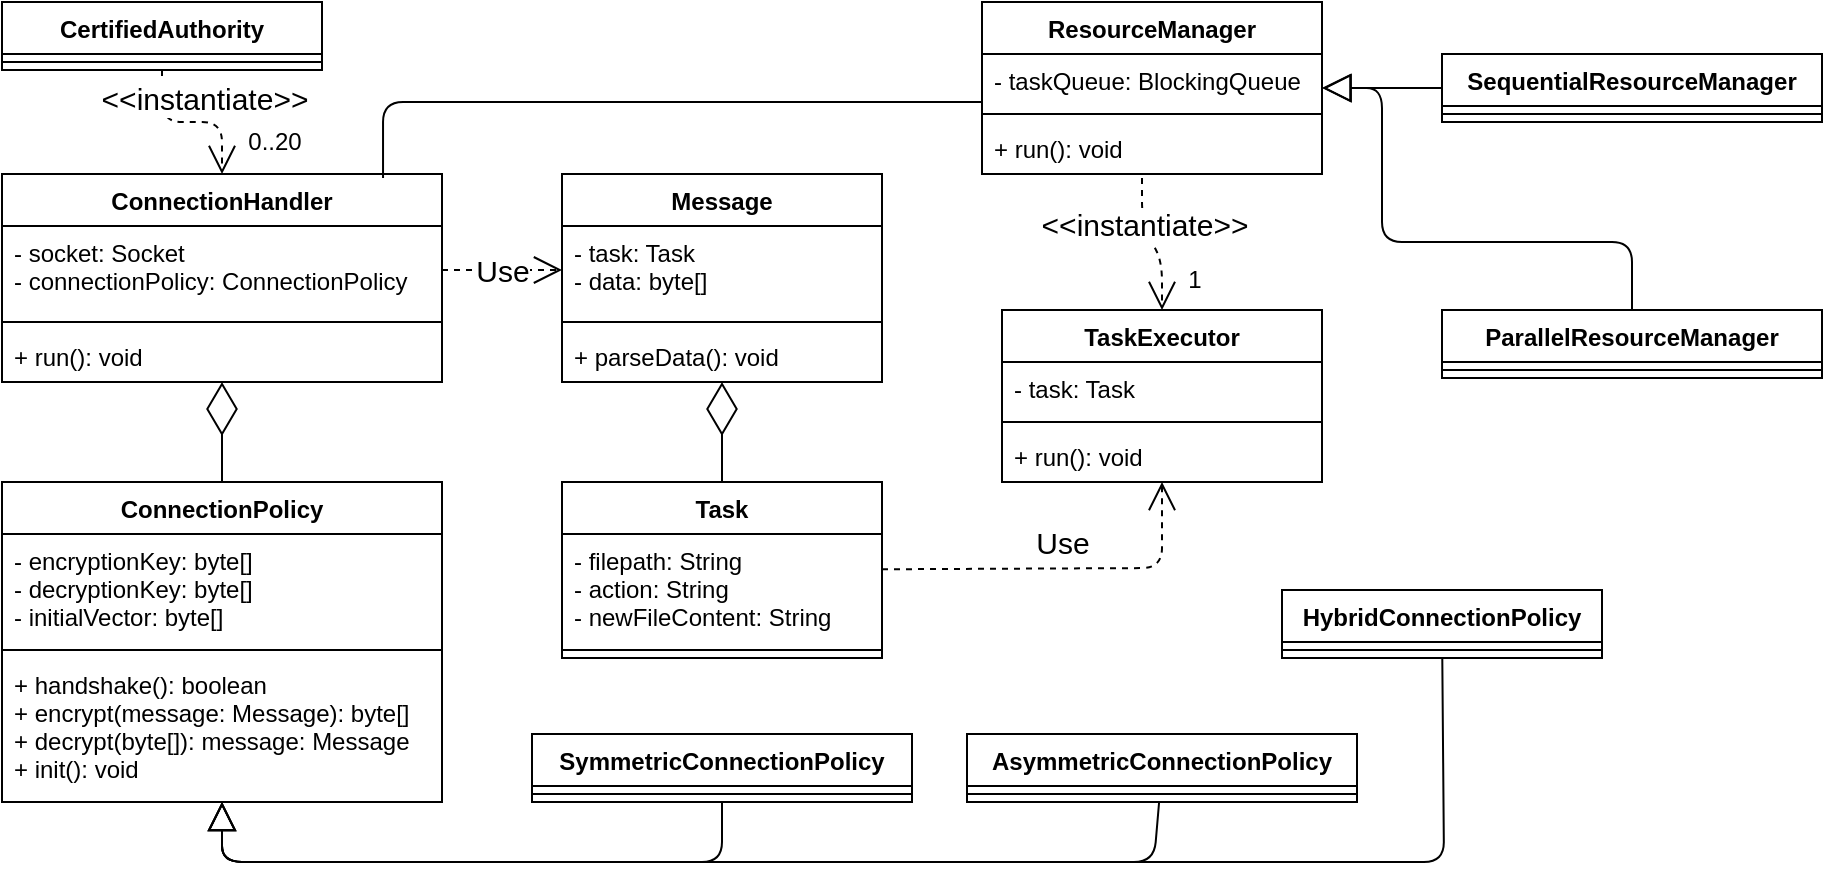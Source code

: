 <mxfile version="13.10.4" type="github">
  <diagram id="Gq7qCkKAvHV9cnfJ-7e4" name="Page-1">
    <mxGraphModel dx="1221" dy="655" grid="1" gridSize="10" guides="1" tooltips="1" connect="1" arrows="1" fold="1" page="1" pageScale="1" pageWidth="850" pageHeight="1100" math="0" shadow="0">
      <root>
        <mxCell id="0" />
        <mxCell id="1" parent="0" />
        <mxCell id="bkccexlq_GY75kYhkhC6-1" value="CertifiedAuthority" style="swimlane;fontStyle=1;align=center;verticalAlign=top;childLayout=stackLayout;horizontal=1;startSize=26;horizontalStack=0;resizeParent=1;resizeParentMax=0;resizeLast=0;collapsible=1;marginBottom=0;" parent="1" vertex="1">
          <mxGeometry x="40" y="30" width="160" height="34" as="geometry" />
        </mxCell>
        <mxCell id="bkccexlq_GY75kYhkhC6-3" value="" style="line;strokeWidth=1;fillColor=none;align=left;verticalAlign=middle;spacingTop=-1;spacingLeft=3;spacingRight=3;rotatable=0;labelPosition=right;points=[];portConstraint=eastwest;" parent="bkccexlq_GY75kYhkhC6-1" vertex="1">
          <mxGeometry y="26" width="160" height="8" as="geometry" />
        </mxCell>
        <mxCell id="bkccexlq_GY75kYhkhC6-5" value="ConnectionHandler" style="swimlane;fontStyle=1;align=center;verticalAlign=top;childLayout=stackLayout;horizontal=1;startSize=26;horizontalStack=0;resizeParent=1;resizeParentMax=0;resizeLast=0;collapsible=1;marginBottom=0;" parent="1" vertex="1">
          <mxGeometry x="40" y="116" width="220" height="104" as="geometry" />
        </mxCell>
        <mxCell id="bkccexlq_GY75kYhkhC6-6" value="- socket: Socket&#xa;- connectionPolicy: ConnectionPolicy&#xa;" style="text;strokeColor=none;fillColor=none;align=left;verticalAlign=top;spacingLeft=4;spacingRight=4;overflow=hidden;rotatable=0;points=[[0,0.5],[1,0.5]];portConstraint=eastwest;" parent="bkccexlq_GY75kYhkhC6-5" vertex="1">
          <mxGeometry y="26" width="220" height="44" as="geometry" />
        </mxCell>
        <mxCell id="bkccexlq_GY75kYhkhC6-7" value="" style="line;strokeWidth=1;fillColor=none;align=left;verticalAlign=middle;spacingTop=-1;spacingLeft=3;spacingRight=3;rotatable=0;labelPosition=right;points=[];portConstraint=eastwest;" parent="bkccexlq_GY75kYhkhC6-5" vertex="1">
          <mxGeometry y="70" width="220" height="8" as="geometry" />
        </mxCell>
        <mxCell id="bkccexlq_GY75kYhkhC6-8" value="+ run(): void" style="text;strokeColor=none;fillColor=none;align=left;verticalAlign=top;spacingLeft=4;spacingRight=4;overflow=hidden;rotatable=0;points=[[0,0.5],[1,0.5]];portConstraint=eastwest;" parent="bkccexlq_GY75kYhkhC6-5" vertex="1">
          <mxGeometry y="78" width="220" height="26" as="geometry" />
        </mxCell>
        <mxCell id="bkccexlq_GY75kYhkhC6-9" value="ConnectionPolicy" style="swimlane;fontStyle=1;align=center;verticalAlign=top;childLayout=stackLayout;horizontal=1;startSize=26;horizontalStack=0;resizeParent=1;resizeParentMax=0;resizeLast=0;collapsible=1;marginBottom=0;" parent="1" vertex="1">
          <mxGeometry x="40" y="270" width="220" height="160" as="geometry" />
        </mxCell>
        <mxCell id="bkccexlq_GY75kYhkhC6-10" value="- encryptionKey: byte[]&#xa;- decryptionKey: byte[]&#xa;- initialVector: byte[]&#xa;" style="text;strokeColor=none;fillColor=none;align=left;verticalAlign=top;spacingLeft=4;spacingRight=4;overflow=hidden;rotatable=0;points=[[0,0.5],[1,0.5]];portConstraint=eastwest;" parent="bkccexlq_GY75kYhkhC6-9" vertex="1">
          <mxGeometry y="26" width="220" height="54" as="geometry" />
        </mxCell>
        <mxCell id="bkccexlq_GY75kYhkhC6-11" value="" style="line;strokeWidth=1;fillColor=none;align=left;verticalAlign=middle;spacingTop=-1;spacingLeft=3;spacingRight=3;rotatable=0;labelPosition=right;points=[];portConstraint=eastwest;" parent="bkccexlq_GY75kYhkhC6-9" vertex="1">
          <mxGeometry y="80" width="220" height="8" as="geometry" />
        </mxCell>
        <mxCell id="bkccexlq_GY75kYhkhC6-12" value="+ handshake(): boolean&#xa;+ encrypt(message: Message): byte[]&#xa;+ decrypt(byte[]): message: Message&#xa;+ init(): void&#xa;" style="text;strokeColor=none;fillColor=none;align=left;verticalAlign=top;spacingLeft=4;spacingRight=4;overflow=hidden;rotatable=0;points=[[0,0.5],[1,0.5]];portConstraint=eastwest;" parent="bkccexlq_GY75kYhkhC6-9" vertex="1">
          <mxGeometry y="88" width="220" height="72" as="geometry" />
        </mxCell>
        <mxCell id="bkccexlq_GY75kYhkhC6-13" value="AsymmetricConnectionPolicy" style="swimlane;fontStyle=1;align=center;verticalAlign=top;childLayout=stackLayout;horizontal=1;startSize=26;horizontalStack=0;resizeParent=1;resizeParentMax=0;resizeLast=0;collapsible=1;marginBottom=0;" parent="1" vertex="1">
          <mxGeometry x="522.5" y="396" width="195" height="34" as="geometry" />
        </mxCell>
        <mxCell id="bkccexlq_GY75kYhkhC6-15" value="" style="line;strokeWidth=1;fillColor=none;align=left;verticalAlign=middle;spacingTop=-1;spacingLeft=3;spacingRight=3;rotatable=0;labelPosition=right;points=[];portConstraint=eastwest;" parent="bkccexlq_GY75kYhkhC6-13" vertex="1">
          <mxGeometry y="26" width="195" height="8" as="geometry" />
        </mxCell>
        <mxCell id="bkccexlq_GY75kYhkhC6-17" value="SymmetricConnectionPolicy" style="swimlane;fontStyle=1;align=center;verticalAlign=top;childLayout=stackLayout;horizontal=1;startSize=26;horizontalStack=0;resizeParent=1;resizeParentMax=0;resizeLast=0;collapsible=1;marginBottom=0;" parent="1" vertex="1">
          <mxGeometry x="305" y="396" width="190" height="34" as="geometry" />
        </mxCell>
        <mxCell id="bkccexlq_GY75kYhkhC6-19" value="" style="line;strokeWidth=1;fillColor=none;align=left;verticalAlign=middle;spacingTop=-1;spacingLeft=3;spacingRight=3;rotatable=0;labelPosition=right;points=[];portConstraint=eastwest;" parent="bkccexlq_GY75kYhkhC6-17" vertex="1">
          <mxGeometry y="26" width="190" height="8" as="geometry" />
        </mxCell>
        <mxCell id="bkccexlq_GY75kYhkhC6-21" value="HybridConnectionPolicy" style="swimlane;fontStyle=1;align=center;verticalAlign=top;childLayout=stackLayout;horizontal=1;startSize=26;horizontalStack=0;resizeParent=1;resizeParentMax=0;resizeLast=0;collapsible=1;marginBottom=0;" parent="1" vertex="1">
          <mxGeometry x="680" y="324" width="160" height="34" as="geometry">
            <mxRectangle x="450" y="480" width="170" height="26" as="alternateBounds" />
          </mxGeometry>
        </mxCell>
        <mxCell id="bkccexlq_GY75kYhkhC6-23" value="" style="line;strokeWidth=1;fillColor=none;align=left;verticalAlign=middle;spacingTop=-1;spacingLeft=3;spacingRight=3;rotatable=0;labelPosition=right;points=[];portConstraint=eastwest;" parent="bkccexlq_GY75kYhkhC6-21" vertex="1">
          <mxGeometry y="26" width="160" height="8" as="geometry" />
        </mxCell>
        <mxCell id="bkccexlq_GY75kYhkhC6-35" value="Message" style="swimlane;fontStyle=1;align=center;verticalAlign=top;childLayout=stackLayout;horizontal=1;startSize=26;horizontalStack=0;resizeParent=1;resizeParentMax=0;resizeLast=0;collapsible=1;marginBottom=0;" parent="1" vertex="1">
          <mxGeometry x="320" y="116" width="160" height="104" as="geometry" />
        </mxCell>
        <mxCell id="bkccexlq_GY75kYhkhC6-36" value="- task: Task&#xa;- data: byte[]" style="text;strokeColor=none;fillColor=none;align=left;verticalAlign=top;spacingLeft=4;spacingRight=4;overflow=hidden;rotatable=0;points=[[0,0.5],[1,0.5]];portConstraint=eastwest;" parent="bkccexlq_GY75kYhkhC6-35" vertex="1">
          <mxGeometry y="26" width="160" height="44" as="geometry" />
        </mxCell>
        <mxCell id="bkccexlq_GY75kYhkhC6-37" value="" style="line;strokeWidth=1;fillColor=none;align=left;verticalAlign=middle;spacingTop=-1;spacingLeft=3;spacingRight=3;rotatable=0;labelPosition=right;points=[];portConstraint=eastwest;" parent="bkccexlq_GY75kYhkhC6-35" vertex="1">
          <mxGeometry y="70" width="160" height="8" as="geometry" />
        </mxCell>
        <mxCell id="bkccexlq_GY75kYhkhC6-38" value="+ parseData(): void" style="text;strokeColor=none;fillColor=none;align=left;verticalAlign=top;spacingLeft=4;spacingRight=4;overflow=hidden;rotatable=0;points=[[0,0.5],[1,0.5]];portConstraint=eastwest;" parent="bkccexlq_GY75kYhkhC6-35" vertex="1">
          <mxGeometry y="78" width="160" height="26" as="geometry" />
        </mxCell>
        <mxCell id="bkccexlq_GY75kYhkhC6-39" value="ResourceManager" style="swimlane;fontStyle=1;align=center;verticalAlign=top;childLayout=stackLayout;horizontal=1;startSize=26;horizontalStack=0;resizeParent=1;resizeParentMax=0;resizeLast=0;collapsible=1;marginBottom=0;" parent="1" vertex="1">
          <mxGeometry x="530" y="30" width="170" height="86" as="geometry" />
        </mxCell>
        <mxCell id="bkccexlq_GY75kYhkhC6-40" value="- taskQueue: BlockingQueue" style="text;strokeColor=none;fillColor=none;align=left;verticalAlign=top;spacingLeft=4;spacingRight=4;overflow=hidden;rotatable=0;points=[[0,0.5],[1,0.5]];portConstraint=eastwest;" parent="bkccexlq_GY75kYhkhC6-39" vertex="1">
          <mxGeometry y="26" width="170" height="26" as="geometry" />
        </mxCell>
        <mxCell id="bkccexlq_GY75kYhkhC6-41" value="" style="line;strokeWidth=1;fillColor=none;align=left;verticalAlign=middle;spacingTop=-1;spacingLeft=3;spacingRight=3;rotatable=0;labelPosition=right;points=[];portConstraint=eastwest;" parent="bkccexlq_GY75kYhkhC6-39" vertex="1">
          <mxGeometry y="52" width="170" height="8" as="geometry" />
        </mxCell>
        <mxCell id="bkccexlq_GY75kYhkhC6-42" value="+ run(): void" style="text;strokeColor=none;fillColor=none;align=left;verticalAlign=top;spacingLeft=4;spacingRight=4;overflow=hidden;rotatable=0;points=[[0,0.5],[1,0.5]];portConstraint=eastwest;" parent="bkccexlq_GY75kYhkhC6-39" vertex="1">
          <mxGeometry y="60" width="170" height="26" as="geometry" />
        </mxCell>
        <mxCell id="bkccexlq_GY75kYhkhC6-43" value="Task" style="swimlane;fontStyle=1;align=center;verticalAlign=top;childLayout=stackLayout;horizontal=1;startSize=26;horizontalStack=0;resizeParent=1;resizeParentMax=0;resizeLast=0;collapsible=1;marginBottom=0;" parent="1" vertex="1">
          <mxGeometry x="320" y="270" width="160" height="88" as="geometry" />
        </mxCell>
        <mxCell id="bkccexlq_GY75kYhkhC6-44" value="- filepath: String&#xa;- action: String&#xa;- newFileContent: String" style="text;strokeColor=none;fillColor=none;align=left;verticalAlign=top;spacingLeft=4;spacingRight=4;overflow=hidden;rotatable=0;points=[[0,0.5],[1,0.5]];portConstraint=eastwest;" parent="bkccexlq_GY75kYhkhC6-43" vertex="1">
          <mxGeometry y="26" width="160" height="54" as="geometry" />
        </mxCell>
        <mxCell id="bkccexlq_GY75kYhkhC6-45" value="" style="line;strokeWidth=1;fillColor=none;align=left;verticalAlign=middle;spacingTop=-1;spacingLeft=3;spacingRight=3;rotatable=0;labelPosition=right;points=[];portConstraint=eastwest;" parent="bkccexlq_GY75kYhkhC6-43" vertex="1">
          <mxGeometry y="80" width="160" height="8" as="geometry" />
        </mxCell>
        <mxCell id="bkccexlq_GY75kYhkhC6-55" value="TaskExecutor" style="swimlane;fontStyle=1;align=center;verticalAlign=top;childLayout=stackLayout;horizontal=1;startSize=26;horizontalStack=0;resizeParent=1;resizeParentMax=0;resizeLast=0;collapsible=1;marginBottom=0;" parent="1" vertex="1">
          <mxGeometry x="540" y="184" width="160" height="86" as="geometry" />
        </mxCell>
        <mxCell id="bkccexlq_GY75kYhkhC6-56" value="- task: Task" style="text;strokeColor=none;fillColor=none;align=left;verticalAlign=top;spacingLeft=4;spacingRight=4;overflow=hidden;rotatable=0;points=[[0,0.5],[1,0.5]];portConstraint=eastwest;" parent="bkccexlq_GY75kYhkhC6-55" vertex="1">
          <mxGeometry y="26" width="160" height="26" as="geometry" />
        </mxCell>
        <mxCell id="bkccexlq_GY75kYhkhC6-57" value="" style="line;strokeWidth=1;fillColor=none;align=left;verticalAlign=middle;spacingTop=-1;spacingLeft=3;spacingRight=3;rotatable=0;labelPosition=right;points=[];portConstraint=eastwest;" parent="bkccexlq_GY75kYhkhC6-55" vertex="1">
          <mxGeometry y="52" width="160" height="8" as="geometry" />
        </mxCell>
        <mxCell id="bkccexlq_GY75kYhkhC6-58" value="+ run(): void" style="text;strokeColor=none;fillColor=none;align=left;verticalAlign=top;spacingLeft=4;spacingRight=4;overflow=hidden;rotatable=0;points=[[0,0.5],[1,0.5]];portConstraint=eastwest;" parent="bkccexlq_GY75kYhkhC6-55" vertex="1">
          <mxGeometry y="60" width="160" height="26" as="geometry" />
        </mxCell>
        <mxCell id="bkccexlq_GY75kYhkhC6-59" value="&amp;lt;&amp;lt;instantiate&amp;gt;&amp;gt;" style="edgeStyle=none;html=1;endArrow=open;endSize=12;dashed=1;verticalAlign=bottom;fontSize=15;exitX=0.5;exitY=1;exitDx=0;exitDy=0;entryX=0.5;entryY=0;entryDx=0;entryDy=0;" parent="1" source="bkccexlq_GY75kYhkhC6-1" target="bkccexlq_GY75kYhkhC6-5" edge="1">
          <mxGeometry x="0.13" width="160" relative="1" as="geometry">
            <mxPoint x="110" y="80" as="sourcePoint" />
            <mxPoint x="120" y="110" as="targetPoint" />
            <mxPoint as="offset" />
            <Array as="points">
              <mxPoint x="120" y="90" />
              <mxPoint x="150" y="90" />
            </Array>
          </mxGeometry>
        </mxCell>
        <mxCell id="bkccexlq_GY75kYhkhC6-73" value="0..20" style="edgeLabel;html=1;align=center;verticalAlign=middle;resizable=0;points=[];fontSize=12;" parent="bkccexlq_GY75kYhkhC6-59" vertex="1" connectable="0">
          <mxGeometry x="0.67" y="3" relative="1" as="geometry">
            <mxPoint x="22.42" y="-2.81" as="offset" />
          </mxGeometry>
        </mxCell>
        <mxCell id="bkccexlq_GY75kYhkhC6-60" value="&amp;lt;&amp;lt;instantiate&amp;gt;&amp;gt;" style="endArrow=open;endSize=12;dashed=1;html=1;fontSize=15;entryX=0.5;entryY=0;entryDx=0;entryDy=0;" parent="1" edge="1" target="bkccexlq_GY75kYhkhC6-55">
          <mxGeometry x="-0.312" width="160" relative="1" as="geometry">
            <mxPoint x="610" y="118" as="sourcePoint" />
            <mxPoint x="614" y="182" as="targetPoint" />
            <mxPoint as="offset" />
            <Array as="points">
              <mxPoint x="610" y="140" />
              <mxPoint x="620" y="160" />
            </Array>
          </mxGeometry>
        </mxCell>
        <mxCell id="bkccexlq_GY75kYhkhC6-74" value="1" style="edgeLabel;html=1;align=center;verticalAlign=middle;resizable=0;points=[];fontSize=12;" parent="bkccexlq_GY75kYhkhC6-60" vertex="1" connectable="0">
          <mxGeometry x="0.552" relative="1" as="geometry">
            <mxPoint x="16" y="0.34" as="offset" />
          </mxGeometry>
        </mxCell>
        <mxCell id="bkccexlq_GY75kYhkhC6-63" value="" style="edgeStyle=none;html=1;endSize=12;endArrow=block;endFill=0;strokeWidth=1;fontSize=15;" parent="1" source="bkccexlq_GY75kYhkhC6-17" target="bkccexlq_GY75kYhkhC6-9" edge="1">
          <mxGeometry width="160" relative="1" as="geometry">
            <mxPoint x="118" y="482" as="sourcePoint" />
            <mxPoint x="130" y="430" as="targetPoint" />
            <Array as="points">
              <mxPoint x="400" y="460" />
              <mxPoint x="150" y="460" />
            </Array>
          </mxGeometry>
        </mxCell>
        <mxCell id="bkccexlq_GY75kYhkhC6-64" value="" style="edgeStyle=none;html=1;endSize=12;endArrow=block;endFill=0;strokeWidth=1;fontSize=15;" parent="1" source="bkccexlq_GY75kYhkhC6-13" edge="1" target="bkccexlq_GY75kYhkhC6-9">
          <mxGeometry width="160" relative="1" as="geometry">
            <mxPoint x="250" y="450" as="sourcePoint" />
            <mxPoint x="120" y="430" as="targetPoint" />
            <Array as="points">
              <mxPoint x="616" y="460" />
              <mxPoint x="150" y="460" />
            </Array>
          </mxGeometry>
        </mxCell>
        <mxCell id="bkccexlq_GY75kYhkhC6-65" value="" style="edgeStyle=none;html=1;endSize=12;endArrow=block;endFill=0;strokeWidth=1;fontSize=15;" parent="1" source="bkccexlq_GY75kYhkhC6-21" edge="1" target="bkccexlq_GY75kYhkhC6-9">
          <mxGeometry width="160" relative="1" as="geometry">
            <mxPoint x="335" y="480" as="sourcePoint" />
            <mxPoint x="130" y="430" as="targetPoint" />
            <Array as="points">
              <mxPoint x="761" y="460" />
              <mxPoint x="150" y="460" />
            </Array>
          </mxGeometry>
        </mxCell>
        <mxCell id="bkccexlq_GY75kYhkhC6-69" value="" style="endArrow=diamondThin;endFill=0;endSize=24;html=1;strokeWidth=1;fontSize=15;exitX=0.5;exitY=0;exitDx=0;exitDy=0;" parent="1" source="bkccexlq_GY75kYhkhC6-9" target="bkccexlq_GY75kYhkhC6-5" edge="1">
          <mxGeometry width="160" relative="1" as="geometry">
            <mxPoint x="90" y="240" as="sourcePoint" />
            <mxPoint x="250" y="240" as="targetPoint" />
            <Array as="points">
              <mxPoint x="150" y="260" />
            </Array>
          </mxGeometry>
        </mxCell>
        <mxCell id="bkccexlq_GY75kYhkhC6-71" value="" style="html=1;endArrow=diamondThin;endFill=0;edgeStyle=elbowEdgeStyle;elbow=vertical;endSize=24;strokeWidth=1;fontSize=15;" parent="1" source="bkccexlq_GY75kYhkhC6-43" target="bkccexlq_GY75kYhkhC6-35" edge="1">
          <mxGeometry width="160" relative="1" as="geometry">
            <mxPoint x="330" y="240" as="sourcePoint" />
            <mxPoint x="490" y="240" as="targetPoint" />
          </mxGeometry>
        </mxCell>
        <mxCell id="bkccexlq_GY75kYhkhC6-72" value="Use" style="endArrow=open;endSize=12;dashed=1;html=1;strokeWidth=1;fontSize=15;exitX=1;exitY=0.5;exitDx=0;exitDy=0;entryX=0;entryY=0.5;entryDx=0;entryDy=0;" parent="1" source="bkccexlq_GY75kYhkhC6-6" target="bkccexlq_GY75kYhkhC6-36" edge="1">
          <mxGeometry width="160" relative="1" as="geometry">
            <mxPoint x="300" y="80" as="sourcePoint" />
            <mxPoint x="460" y="80" as="targetPoint" />
          </mxGeometry>
        </mxCell>
        <mxCell id="bkccexlq_GY75kYhkhC6-75" value="Use" style="endArrow=open;endSize=12;dashed=1;html=1;strokeWidth=1;fontSize=15;" parent="1" source="bkccexlq_GY75kYhkhC6-43" target="bkccexlq_GY75kYhkhC6-55" edge="1">
          <mxGeometry x="-0.016" y="13" width="160" relative="1" as="geometry">
            <mxPoint x="500" y="174" as="sourcePoint" />
            <mxPoint x="560" y="170" as="targetPoint" />
            <Array as="points">
              <mxPoint x="620" y="313" />
            </Array>
            <mxPoint as="offset" />
          </mxGeometry>
        </mxCell>
        <mxCell id="DIjHM7JB_FylhiYxWae0-1" value="SequentialResourceManager" style="swimlane;fontStyle=1;align=center;verticalAlign=top;childLayout=stackLayout;horizontal=1;startSize=26;horizontalStack=0;resizeParent=1;resizeParentMax=0;resizeLast=0;collapsible=1;marginBottom=0;" vertex="1" parent="1">
          <mxGeometry x="760" y="56" width="190" height="34" as="geometry" />
        </mxCell>
        <mxCell id="DIjHM7JB_FylhiYxWae0-3" value="" style="line;strokeWidth=1;fillColor=none;align=left;verticalAlign=middle;spacingTop=-1;spacingLeft=3;spacingRight=3;rotatable=0;labelPosition=right;points=[];portConstraint=eastwest;" vertex="1" parent="DIjHM7JB_FylhiYxWae0-1">
          <mxGeometry y="26" width="190" height="8" as="geometry" />
        </mxCell>
        <mxCell id="DIjHM7JB_FylhiYxWae0-5" value="ParallelResourceManager" style="swimlane;fontStyle=1;align=center;verticalAlign=top;childLayout=stackLayout;horizontal=1;startSize=26;horizontalStack=0;resizeParent=1;resizeParentMax=0;resizeLast=0;collapsible=1;marginBottom=0;" vertex="1" parent="1">
          <mxGeometry x="760" y="184" width="190" height="34" as="geometry" />
        </mxCell>
        <mxCell id="DIjHM7JB_FylhiYxWae0-7" value="" style="line;strokeWidth=1;fillColor=none;align=left;verticalAlign=middle;spacingTop=-1;spacingLeft=3;spacingRight=3;rotatable=0;labelPosition=right;points=[];portConstraint=eastwest;" vertex="1" parent="DIjHM7JB_FylhiYxWae0-5">
          <mxGeometry y="26" width="190" height="8" as="geometry" />
        </mxCell>
        <mxCell id="DIjHM7JB_FylhiYxWae0-9" value="" style="edgeStyle=none;html=1;endSize=12;endArrow=block;endFill=0;" edge="1" parent="1" source="DIjHM7JB_FylhiYxWae0-1" target="bkccexlq_GY75kYhkhC6-39">
          <mxGeometry width="160" relative="1" as="geometry">
            <mxPoint x="780" y="140" as="sourcePoint" />
            <mxPoint x="940" y="140" as="targetPoint" />
          </mxGeometry>
        </mxCell>
        <mxCell id="DIjHM7JB_FylhiYxWae0-10" value="" style="edgeStyle=none;html=1;endSize=12;endArrow=block;endFill=0;entryX=1.002;entryY=0.656;entryDx=0;entryDy=0;entryPerimeter=0;" edge="1" parent="1" source="DIjHM7JB_FylhiYxWae0-5" target="bkccexlq_GY75kYhkhC6-40">
          <mxGeometry width="160" relative="1" as="geometry">
            <mxPoint x="730" y="140" as="sourcePoint" />
            <mxPoint x="890" y="140" as="targetPoint" />
            <Array as="points">
              <mxPoint x="855" y="150" />
              <mxPoint x="730" y="150" />
              <mxPoint x="730" y="73" />
            </Array>
          </mxGeometry>
        </mxCell>
        <mxCell id="DIjHM7JB_FylhiYxWae0-11" value="" style="edgeStyle=elbowEdgeStyle;html=1;endArrow=none;elbow=vertical;exitX=0.866;exitY=0.019;exitDx=0;exitDy=0;exitPerimeter=0;" edge="1" parent="1" source="bkccexlq_GY75kYhkhC6-5" target="bkccexlq_GY75kYhkhC6-39">
          <mxGeometry width="160" relative="1" as="geometry">
            <mxPoint x="260" y="30" as="sourcePoint" />
            <mxPoint x="420" y="30" as="targetPoint" />
            <Array as="points">
              <mxPoint x="390" y="80" />
              <mxPoint x="240" y="90" />
              <mxPoint x="340" y="80" />
            </Array>
          </mxGeometry>
        </mxCell>
      </root>
    </mxGraphModel>
  </diagram>
</mxfile>
